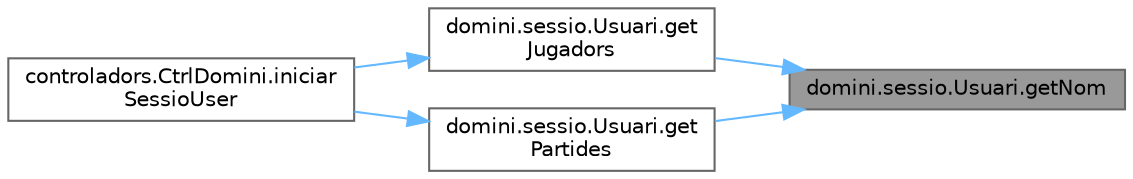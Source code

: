 digraph "domini.sessio.Usuari.getNom"
{
 // INTERACTIVE_SVG=YES
 // LATEX_PDF_SIZE
  bgcolor="transparent";
  edge [fontname=Helvetica,fontsize=10,labelfontname=Helvetica,labelfontsize=10];
  node [fontname=Helvetica,fontsize=10,shape=box,height=0.2,width=0.4];
  rankdir="RL";
  Node1 [id="Node000001",label="domini.sessio.Usuari.getNom",height=0.2,width=0.4,color="gray40", fillcolor="grey60", style="filled", fontcolor="black",tooltip="Retorna el nom de l'usuari."];
  Node1 -> Node2 [id="edge1_Node000001_Node000002",dir="back",color="steelblue1",style="solid",tooltip=" "];
  Node2 [id="Node000002",label="domini.sessio.Usuari.get\lJugadors",height=0.2,width=0.4,color="grey40", fillcolor="white", style="filled",URL="$classdomini_1_1sessio_1_1_usuari.html#a1ab85f635a4fa35f1757dde3efcca989",tooltip="Retorna els jugadors que té guardats l'usuari."];
  Node2 -> Node3 [id="edge2_Node000002_Node000003",dir="back",color="steelblue1",style="solid",tooltip=" "];
  Node3 [id="Node000003",label="controladors.CtrlDomini.iniciar\lSessioUser",height=0.2,width=0.4,color="grey40", fillcolor="white", style="filled",URL="$classcontroladors_1_1_ctrl_domini.html#a5d856a54a1cc695dba14558f0864bf3d",tooltip="Inicia la sessio d'un usuari."];
  Node1 -> Node4 [id="edge3_Node000001_Node000004",dir="back",color="steelblue1",style="solid",tooltip=" "];
  Node4 [id="Node000004",label="domini.sessio.Usuari.get\lPartides",height=0.2,width=0.4,color="grey40", fillcolor="white", style="filled",URL="$classdomini_1_1sessio_1_1_usuari.html#a63a56e633d9b9636475551b738a2fc2e",tooltip="Retorna les partides jugades de l'usuari."];
  Node4 -> Node3 [id="edge4_Node000004_Node000003",dir="back",color="steelblue1",style="solid",tooltip=" "];
}
